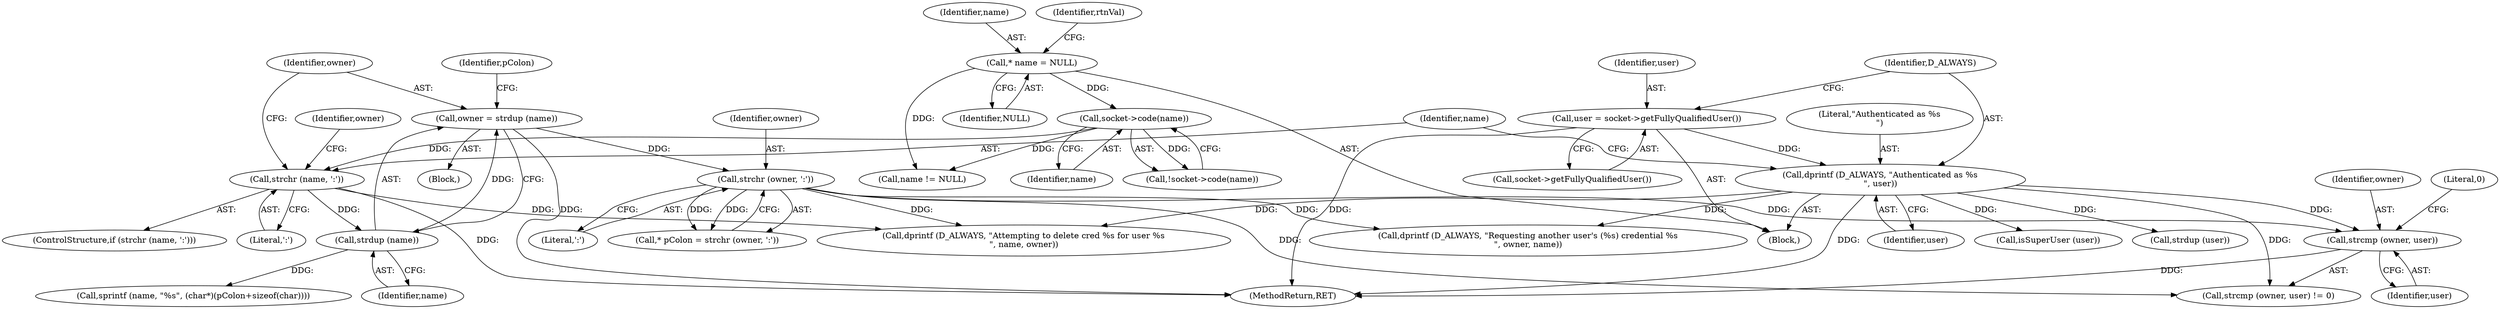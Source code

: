 digraph "0_htcondor_5e5571d1a431eb3c61977b6dd6ec90186ef79867_0@API" {
"1000197" [label="(Call,strcmp (owner, user))"];
"1000179" [label="(Call,strchr (owner, ':'))"];
"1000172" [label="(Call,owner = strdup (name))"];
"1000174" [label="(Call,strdup (name))"];
"1000168" [label="(Call,strchr (name, ':'))"];
"1000153" [label="(Call,socket->code(name))"];
"1000109" [label="(Call,* name = NULL)"];
"1000163" [label="(Call,dprintf (D_ALWAYS, \"Authenticated as %s\n\", user))"];
"1000160" [label="(Call,user = socket->getFullyQualifiedUser())"];
"1000177" [label="(Call,* pColon = strchr (owner, ':'))"];
"1000110" [label="(Identifier,name)"];
"1000154" [label="(Identifier,name)"];
"1000109" [label="(Call,* name = NULL)"];
"1000172" [label="(Call,owner = strdup (name))"];
"1000181" [label="(Literal,':')"];
"1000167" [label="(ControlStructure,if (strchr (name, ':')))"];
"1000170" [label="(Literal,':')"];
"1000315" [label="(MethodReturn,RET)"];
"1000179" [label="(Call,strchr (owner, ':'))"];
"1000171" [label="(Block,)"];
"1000169" [label="(Identifier,name)"];
"1000202" [label="(Call,dprintf (D_ALWAYS, \"Requesting another user's (%s) credential %s\n\", owner, name))"];
"1000174" [label="(Call,strdup (name))"];
"1000152" [label="(Call,!socket->code(name))"];
"1000168" [label="(Call,strchr (name, ':'))"];
"1000153" [label="(Call,socket->code(name))"];
"1000114" [label="(Identifier,rtnVal)"];
"1000307" [label="(Call,name != NULL)"];
"1000197" [label="(Call,strcmp (owner, user))"];
"1000163" [label="(Call,dprintf (D_ALWAYS, \"Authenticated as %s\n\", user))"];
"1000164" [label="(Identifier,D_ALWAYS)"];
"1000196" [label="(Call,strcmp (owner, user) != 0)"];
"1000175" [label="(Identifier,name)"];
"1000186" [label="(Call,sprintf (name, \"%s\", (char*)(pColon+sizeof(char))))"];
"1000160" [label="(Call,user = socket->getFullyQualifiedUser())"];
"1000173" [label="(Identifier,owner)"];
"1000199" [label="(Identifier,user)"];
"1000165" [label="(Literal,\"Authenticated as %s\n\")"];
"1000166" [label="(Identifier,user)"];
"1000162" [label="(Call,socket->getFullyQualifiedUser())"];
"1000200" [label="(Literal,0)"];
"1000209" [label="(Call,isSuperUser (user))"];
"1000178" [label="(Identifier,pColon)"];
"1000107" [label="(Block,)"];
"1000229" [label="(Call,dprintf (D_ALWAYS, \"Attempting to delete cred %s for user %s\n\", name, owner))"];
"1000111" [label="(Identifier,NULL)"];
"1000226" [label="(Identifier,owner)"];
"1000180" [label="(Identifier,owner)"];
"1000227" [label="(Call,strdup (user))"];
"1000161" [label="(Identifier,user)"];
"1000198" [label="(Identifier,owner)"];
"1000197" -> "1000196"  [label="AST: "];
"1000197" -> "1000199"  [label="CFG: "];
"1000198" -> "1000197"  [label="AST: "];
"1000199" -> "1000197"  [label="AST: "];
"1000200" -> "1000197"  [label="CFG: "];
"1000197" -> "1000315"  [label="DDG: "];
"1000179" -> "1000197"  [label="DDG: "];
"1000163" -> "1000197"  [label="DDG: "];
"1000179" -> "1000177"  [label="AST: "];
"1000179" -> "1000181"  [label="CFG: "];
"1000180" -> "1000179"  [label="AST: "];
"1000181" -> "1000179"  [label="AST: "];
"1000177" -> "1000179"  [label="CFG: "];
"1000179" -> "1000177"  [label="DDG: "];
"1000179" -> "1000177"  [label="DDG: "];
"1000172" -> "1000179"  [label="DDG: "];
"1000179" -> "1000196"  [label="DDG: "];
"1000179" -> "1000202"  [label="DDG: "];
"1000179" -> "1000229"  [label="DDG: "];
"1000172" -> "1000171"  [label="AST: "];
"1000172" -> "1000174"  [label="CFG: "];
"1000173" -> "1000172"  [label="AST: "];
"1000174" -> "1000172"  [label="AST: "];
"1000178" -> "1000172"  [label="CFG: "];
"1000172" -> "1000315"  [label="DDG: "];
"1000174" -> "1000172"  [label="DDG: "];
"1000174" -> "1000175"  [label="CFG: "];
"1000175" -> "1000174"  [label="AST: "];
"1000168" -> "1000174"  [label="DDG: "];
"1000174" -> "1000186"  [label="DDG: "];
"1000168" -> "1000167"  [label="AST: "];
"1000168" -> "1000170"  [label="CFG: "];
"1000169" -> "1000168"  [label="AST: "];
"1000170" -> "1000168"  [label="AST: "];
"1000173" -> "1000168"  [label="CFG: "];
"1000226" -> "1000168"  [label="CFG: "];
"1000168" -> "1000315"  [label="DDG: "];
"1000153" -> "1000168"  [label="DDG: "];
"1000168" -> "1000229"  [label="DDG: "];
"1000153" -> "1000152"  [label="AST: "];
"1000153" -> "1000154"  [label="CFG: "];
"1000154" -> "1000153"  [label="AST: "];
"1000152" -> "1000153"  [label="CFG: "];
"1000153" -> "1000152"  [label="DDG: "];
"1000109" -> "1000153"  [label="DDG: "];
"1000153" -> "1000307"  [label="DDG: "];
"1000109" -> "1000107"  [label="AST: "];
"1000109" -> "1000111"  [label="CFG: "];
"1000110" -> "1000109"  [label="AST: "];
"1000111" -> "1000109"  [label="AST: "];
"1000114" -> "1000109"  [label="CFG: "];
"1000109" -> "1000307"  [label="DDG: "];
"1000163" -> "1000107"  [label="AST: "];
"1000163" -> "1000166"  [label="CFG: "];
"1000164" -> "1000163"  [label="AST: "];
"1000165" -> "1000163"  [label="AST: "];
"1000166" -> "1000163"  [label="AST: "];
"1000169" -> "1000163"  [label="CFG: "];
"1000163" -> "1000315"  [label="DDG: "];
"1000160" -> "1000163"  [label="DDG: "];
"1000163" -> "1000196"  [label="DDG: "];
"1000163" -> "1000202"  [label="DDG: "];
"1000163" -> "1000209"  [label="DDG: "];
"1000163" -> "1000227"  [label="DDG: "];
"1000163" -> "1000229"  [label="DDG: "];
"1000160" -> "1000107"  [label="AST: "];
"1000160" -> "1000162"  [label="CFG: "];
"1000161" -> "1000160"  [label="AST: "];
"1000162" -> "1000160"  [label="AST: "];
"1000164" -> "1000160"  [label="CFG: "];
"1000160" -> "1000315"  [label="DDG: "];
}
